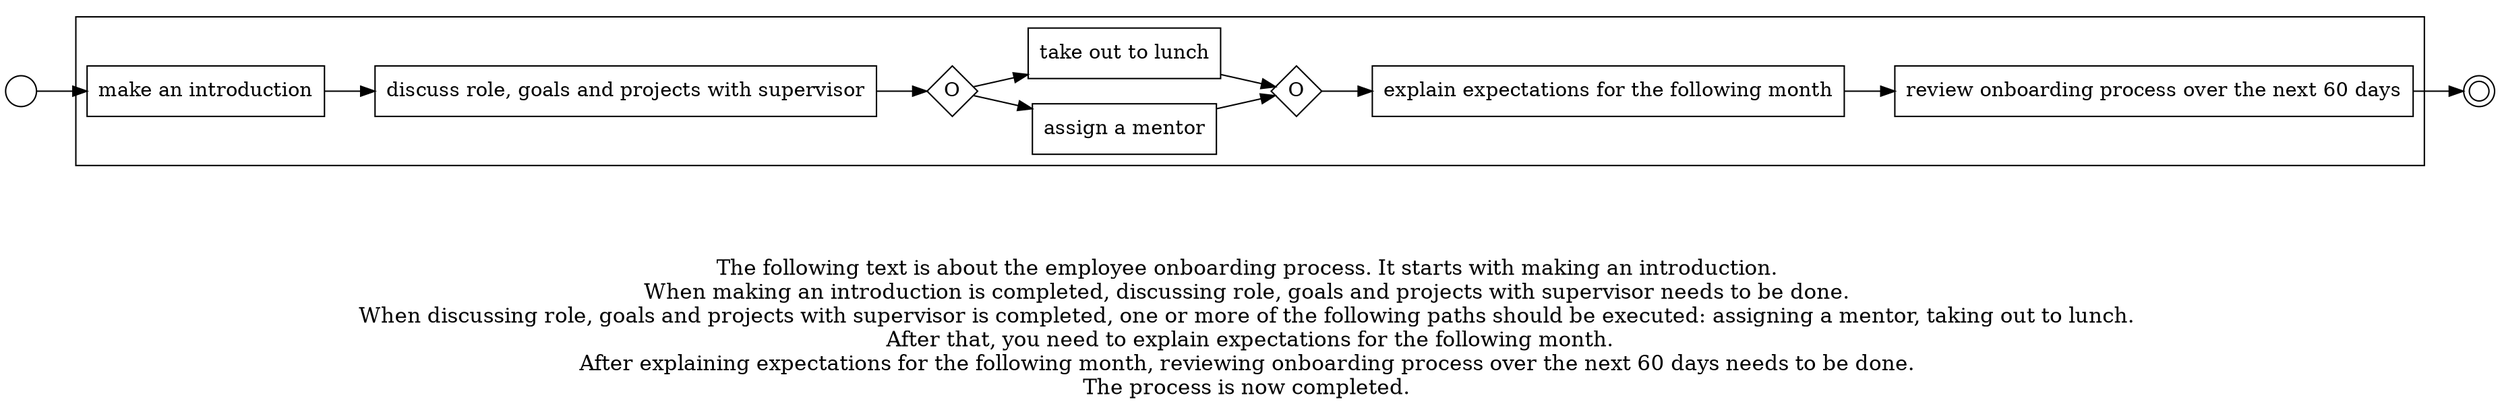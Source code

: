 digraph employee_onboarding_process_193 {
	graph [rankdir=LR]
	START_NODE [label="" shape=circle width=0.3]
	subgraph CLUSTER_0 {
		"make an introduction" [shape=box]
		"discuss role, goals and projects with supervisor" [shape=box]
		"make an introduction" -> "discuss role, goals and projects with supervisor"
		"OR_SPLIT--3. First day_KX1W" [label=O fixedsize=true shape=diamond width=0.5]
		"discuss role, goals and projects with supervisor" -> "OR_SPLIT--3. First day_KX1W"
		"assign a mentor" [shape=box]
		"OR_SPLIT--3. First day_KX1W" -> "assign a mentor"
		"take out to lunch" [shape=box]
		"OR_SPLIT--3. First day_KX1W" -> "take out to lunch"
		"OR_JOIN--3. First day_KX1W" [label=O fixedsize=true shape=diamond width=0.5]
		"assign a mentor" -> "OR_JOIN--3. First day_KX1W"
		"take out to lunch" -> "OR_JOIN--3. First day_KX1W"
		"explain expectations for the following month" [shape=box]
		"OR_JOIN--3. First day_KX1W" -> "explain expectations for the following month"
		"review onboarding process over the next 60 days" [shape=box]
		"explain expectations for the following month" -> "review onboarding process over the next 60 days"
	}
	START_NODE -> "make an introduction"
	END_NODE [label="" shape=doublecircle width=0.2]
	"review onboarding process over the next 60 days" -> END_NODE
	fontsize=15 label="\n\n
The following text is about the employee onboarding process. It starts with making an introduction. 
When making an introduction is completed, discussing role, goals and projects with supervisor needs to be done. 
When discussing role, goals and projects with supervisor is completed, one or more of the following paths should be executed: assigning a mentor, taking out to lunch. 
After that, you need to explain expectations for the following month.
After explaining expectations for the following month, reviewing onboarding process over the next 60 days needs to be done. 
The process is now completed. 
"
}
